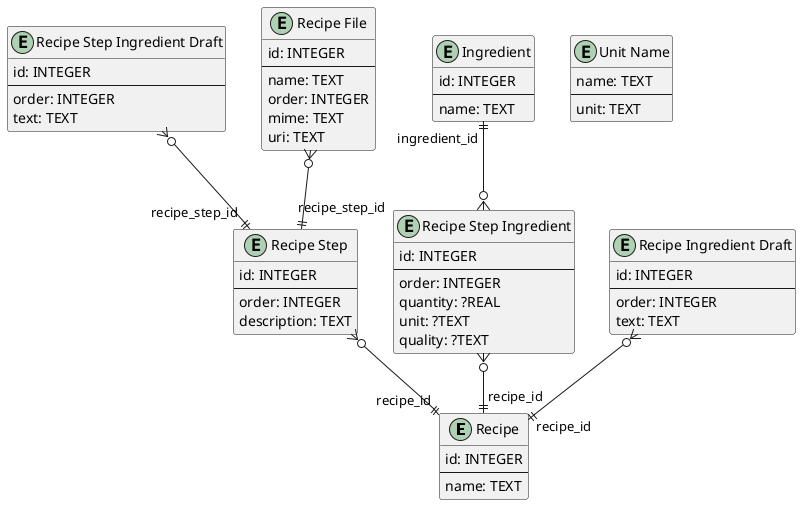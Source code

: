 @startuml

'The field types are from <https://www.sqlite.org/datatype3.html>.

entity "Recipe" as recipe {
  id: INTEGER
  --
  name: TEXT
}

entity "Recipe Step" as recipe_step {
  id: INTEGER
  --
  order: INTEGER
  description: TEXT
}
recipe_step }o--|| "recipe_id" recipe

entity "Recipe Step Ingredient" as recipe_step_ingredient {
  id: INTEGER
  --
  order: INTEGER
  quantity: ?REAL
  unit: ?TEXT
  quality: ?TEXT
}
recipe_step_ingredient }o--|| "recipe_id" recipe

entity "Recipe Ingredient Draft" as recipe_ingredient_draft {
  id: INTEGER
  --
  order: INTEGER
  text: TEXT
}
recipe_ingredient_draft }o--|| "recipe_id" recipe

entity "Recipe Step Ingredient Draft" as recipe_step_ingredient_draft {
  id: INTEGER
  --
  order: INTEGER
  text: TEXT
}
recipe_step_ingredient_draft }o--|| "recipe_step_id" recipe_step

entity "Ingredient" as ingredient {
  id: INTEGER
  --
  name: TEXT
}
ingredient "ingredient_id" ||--o{ recipe_step_ingredient

entity "Recipe File" as recipe_file {
  id: INTEGER
  --
  name: TEXT
  order: INTEGER
  mime: TEXT
  uri: TEXT
}
recipe_file }o--|| "recipe_step_id" recipe_step

entity "Unit Name" as unit_name {
  name: TEXT
  --
  unit: TEXT
}

@enduml